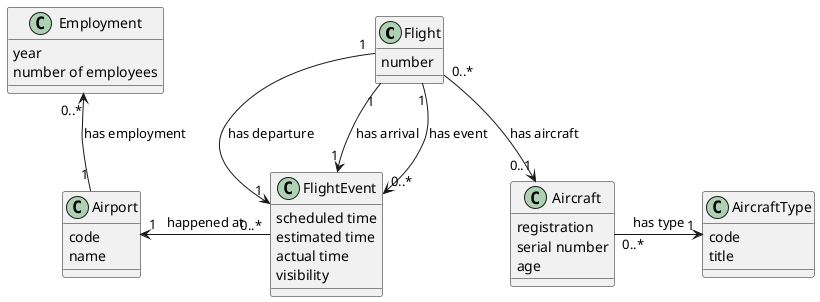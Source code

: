 @startuml
    class Flight {
        number
    }

    class FlightEvent {
        scheduled time
        estimated time
        actual time
        visibility
    }
    
    class Airport {
        code
        name
    }
    
    class Employment {
        year
        number of employees
    }
    
    class Aircraft {
        registration
        serial number
        age
    }
    
    class AircraftType {
        code
        title
    }
    
    Flight "0..*" --> "0..1" Aircraft : has aircraft
    Flight "1" --> "1" FlightEvent : has departure
    Flight "1" --> "1" FlightEvent : has arrival
    Flight "1" --> "0..*" FlightEvent : has event
    FlightEvent "0..*" -left-> "1" Airport : happened at
    Airport "1" -up-> "0..*" Employment : has employment
    Aircraft "0..*" -right-> "1" AircraftType : has type
@enduml
